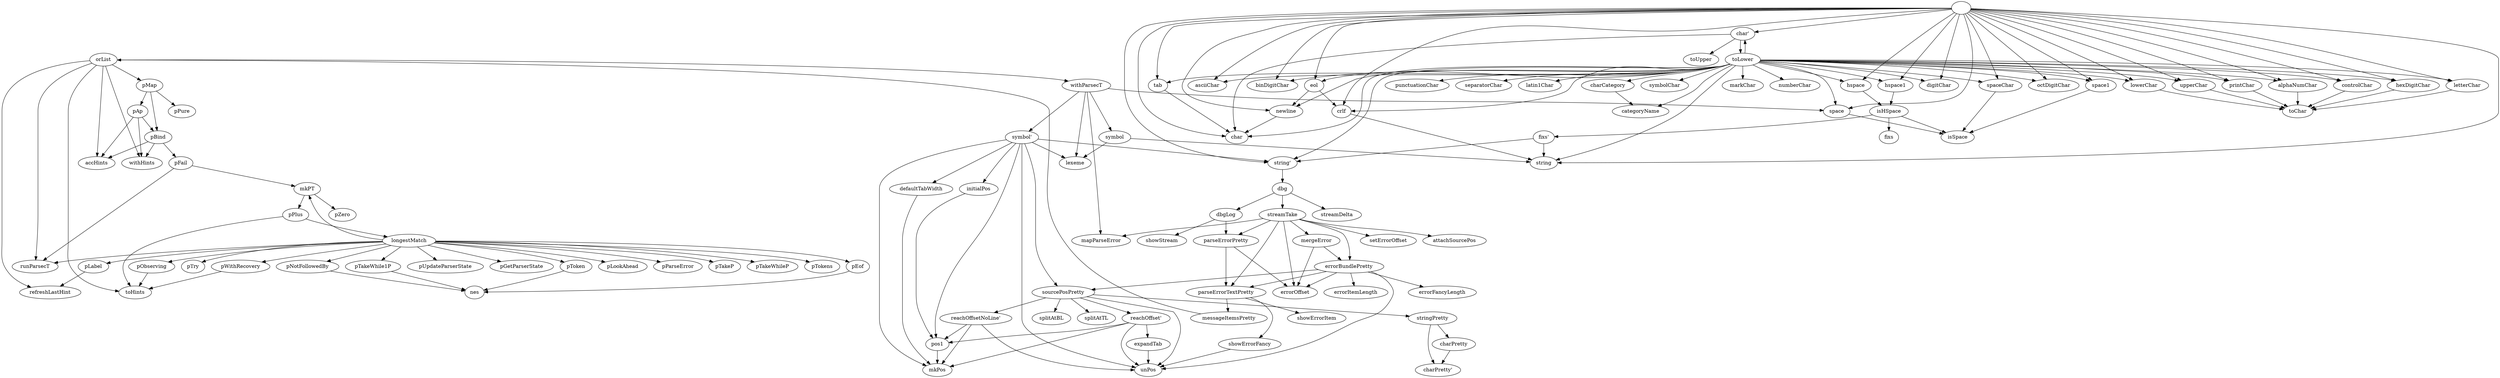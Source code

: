 strict digraph deps {
"accHints" [style=solid];
"alphaNumChar" [style=solid];
"asciiChar" [style=solid];
"attachSourcePos" [style=solid];
"binDigitChar" [style=solid];
"categoryName" [style=solid];
"char" [style=solid];
"charCategory" [style=solid];
"charPretty" [style=solid];
"charPretty\'" [style=solid];
"char\'" [style=solid];
"controlChar" [style=solid];
"crlf" [style=solid];
"dbg" [style=solid];
"dbgLog" [style=solid];
"defaultTabWidth" [style=solid];
"digitChar" [style=solid];
"eol" [style=solid];
"errorBundlePretty" [style=solid];
"errorFancyLength" [style=solid];
"errorItemLength" [style=solid];
"errorOffset" [style=solid];
"expandTab" [style=solid];
"fixs" [style=solid];
"fixs\'" [style=solid];
"hexDigitChar" [style=solid];
"hspace" [style=solid];
"hspace1" [style=solid];
"initialPos" [style=solid];
"isHSpace" [style=solid];
"isSpace" [style=solid];
"latin1Char" [style=solid];
"letterChar" [style=solid];
"lexeme" [style=solid];
"longestMatch" [style=solid];
"lowerChar" [style=solid];
"mapParseError" [style=solid];
"markChar" [style=solid];
"mergeError" [style=solid];
"messageItemsPretty" [style=solid];
"mkPT" [style=solid];
"mkPos" [style=solid];
"nes" [style=solid];
"newline" [style=solid];
"numberChar" [style=solid];
"octDigitChar" [style=solid];
"orList" [style=solid];
"pAp" [style=solid];
"pBind" [style=solid];
"pEof" [style=solid];
"pFail" [style=solid];
"pGetParserState" [style=solid];
"pLabel" [style=solid];
"pLookAhead" [style=solid];
"pMap" [style=solid];
"pNotFollowedBy" [style=solid];
"pObserving" [style=solid];
"pParseError" [style=solid];
"pPlus" [style=solid];
"pPure" [style=solid];
"pTakeP" [style=solid];
"pTakeWhile1P" [style=solid];
"pTakeWhileP" [style=solid];
"pToken" [style=solid];
"pTokens" [style=solid];
"pTry" [style=solid];
"pUpdateParserState" [style=solid];
"pWithRecovery" [style=solid];
"pZero" [style=solid];
"parseErrorPretty" [style=solid];
"parseErrorTextPretty" [style=solid];
"pos1" [style=solid];
"printChar" [style=solid];
"punctuationChar" [style=solid];
"reachOffsetNoLine\'" [style=solid];
"reachOffset\'" [style=solid];
"refreshLastHint" [style=solid];
"runParsecT" [style=solid];
"separatorChar" [style=solid];
"setErrorOffset" [style=solid];
"showErrorFancy" [style=solid];
"showErrorItem" [style=solid];
"showStream" [style=solid];
"sourcePosPretty" [style=solid];
"space" [style=solid];
"space1" [style=solid];
"spaceChar" [style=solid];
"splitAtBL" [style=solid];
"splitAtTL" [style=solid];
"streamDelta" [style=solid];
"streamTake" [style=solid];
"string" [style=solid];
"stringPretty" [style=solid];
"string\'" [style=solid];
"symbol" [style=solid];
"symbolChar" [style=solid];
"symbol\'" [style=solid];
"tab" [style=solid];
"toChar" [style=solid];
"toHints" [style=solid];
"toLower" [style=solid];
"toUpper" [style=solid];
"unPos" [style=solid];
"upperChar" [style=solid];
"withHints" [style=solid];
"withParsecT" [style=solid];
"" -> "alphaNumChar";
"" -> "asciiChar";
"" -> "binDigitChar";
"" -> "char";
"" -> "char\'";
"" -> "controlChar";
"" -> "crlf";
"" -> "digitChar";
"" -> "eol";
"" -> "hexDigitChar";
"" -> "hspace";
"" -> "hspace1";
"" -> "letterChar";
"" -> "lowerChar";
"" -> "newline";
"" -> "octDigitChar";
"" -> "printChar";
"" -> "space";
"" -> "space1";
"" -> "spaceChar";
"" -> "string";
"" -> "string\'";
"" -> "tab";
"" -> "upperChar";
"alphaNumChar" -> "toChar";
"charCategory" -> "categoryName";
"charPretty" -> "charPretty\'";
"char\'" -> "char";
"char\'" -> "toLower";
"char\'" -> "toUpper";
"controlChar" -> "toChar";
"crlf" -> "string";
"dbg" -> "dbgLog";
"dbg" -> "streamDelta";
"dbg" -> "streamTake";
"dbgLog" -> "parseErrorPretty";
"dbgLog" -> "showStream";
"defaultTabWidth" -> "mkPos";
"eol" -> "crlf";
"eol" -> "newline";
"errorBundlePretty" -> "errorFancyLength";
"errorBundlePretty" -> "errorItemLength";
"errorBundlePretty" -> "errorOffset";
"errorBundlePretty" -> "parseErrorTextPretty";
"errorBundlePretty" -> "sourcePosPretty";
"errorBundlePretty" -> "unPos";
"expandTab" -> "unPos";
"fixs\'" -> "string";
"fixs\'" -> "string\'";
"hexDigitChar" -> "toChar";
"hspace" -> "isHSpace";
"hspace1" -> "isHSpace";
"initialPos" -> "pos1";
"isHSpace" -> "fixs";
"isHSpace" -> "fixs\'";
"isHSpace" -> "isSpace";
"letterChar" -> "toChar";
"longestMatch" -> "mkPT";
"longestMatch" -> "pEof";
"longestMatch" -> "pGetParserState";
"longestMatch" -> "pLabel";
"longestMatch" -> "pLookAhead";
"longestMatch" -> "pNotFollowedBy";
"longestMatch" -> "pObserving";
"longestMatch" -> "pParseError";
"longestMatch" -> "pTakeP";
"longestMatch" -> "pTakeWhile1P";
"longestMatch" -> "pTakeWhileP";
"longestMatch" -> "pToken";
"longestMatch" -> "pTokens";
"longestMatch" -> "pTry";
"longestMatch" -> "pUpdateParserState";
"longestMatch" -> "pWithRecovery";
"longestMatch" -> "runParsecT";
"lowerChar" -> "toChar";
"mergeError" -> "errorBundlePretty";
"mergeError" -> "errorOffset";
"messageItemsPretty" -> "orList";
"mkPT" -> "pPlus";
"mkPT" -> "pZero";
"newline" -> "char";
"orList" -> "accHints";
"orList" -> "pMap";
"orList" -> "refreshLastHint";
"orList" -> "runParsecT";
"orList" -> "toHints";
"orList" -> "withHints";
"orList" -> "withParsecT";
"pAp" -> "accHints";
"pAp" -> "pBind";
"pAp" -> "withHints";
"pBind" -> "accHints";
"pBind" -> "pFail";
"pBind" -> "withHints";
"pEof" -> "nes";
"pFail" -> "mkPT";
"pFail" -> "runParsecT";
"pLabel" -> "refreshLastHint";
"pMap" -> "pAp";
"pMap" -> "pBind";
"pMap" -> "pPure";
"pNotFollowedBy" -> "nes";
"pObserving" -> "toHints";
"pPlus" -> "longestMatch";
"pPlus" -> "toHints";
"pTakeWhile1P" -> "nes";
"pToken" -> "nes";
"pWithRecovery" -> "toHints";
"parseErrorPretty" -> "errorOffset";
"parseErrorPretty" -> "parseErrorTextPretty";
"parseErrorTextPretty" -> "messageItemsPretty";
"parseErrorTextPretty" -> "showErrorFancy";
"parseErrorTextPretty" -> "showErrorItem";
"pos1" -> "mkPos";
"printChar" -> "toChar";
"reachOffsetNoLine\'" -> "mkPos";
"reachOffsetNoLine\'" -> "pos1";
"reachOffsetNoLine\'" -> "unPos";
"reachOffset\'" -> "expandTab";
"reachOffset\'" -> "mkPos";
"reachOffset\'" -> "pos1";
"reachOffset\'" -> "unPos";
"showErrorFancy" -> "unPos";
"sourcePosPretty" -> "reachOffsetNoLine\'";
"sourcePosPretty" -> "reachOffset\'";
"sourcePosPretty" -> "splitAtBL";
"sourcePosPretty" -> "splitAtTL";
"sourcePosPretty" -> "stringPretty";
"sourcePosPretty" -> "unPos";
"space" -> "isSpace";
"space1" -> "isSpace";
"spaceChar" -> "isSpace";
"streamTake" -> "attachSourcePos";
"streamTake" -> "errorBundlePretty";
"streamTake" -> "errorOffset";
"streamTake" -> "mapParseError";
"streamTake" -> "mergeError";
"streamTake" -> "parseErrorPretty";
"streamTake" -> "parseErrorTextPretty";
"streamTake" -> "setErrorOffset";
"stringPretty" -> "charPretty";
"stringPretty" -> "charPretty\'";
"string\'" -> "dbg";
"symbol" -> "lexeme";
"symbol" -> "string";
"symbol\'" -> "defaultTabWidth";
"symbol\'" -> "initialPos";
"symbol\'" -> "lexeme";
"symbol\'" -> "mkPos";
"symbol\'" -> "pos1";
"symbol\'" -> "sourcePosPretty";
"symbol\'" -> "string\'";
"symbol\'" -> "unPos";
"tab" -> "char";
"toLower" -> "alphaNumChar";
"toLower" -> "asciiChar";
"toLower" -> "binDigitChar";
"toLower" -> "categoryName";
"toLower" -> "char";
"toLower" -> "charCategory";
"toLower" -> "char\'";
"toLower" -> "controlChar";
"toLower" -> "crlf";
"toLower" -> "digitChar";
"toLower" -> "eol";
"toLower" -> "hexDigitChar";
"toLower" -> "hspace";
"toLower" -> "hspace1";
"toLower" -> "latin1Char";
"toLower" -> "letterChar";
"toLower" -> "lowerChar";
"toLower" -> "markChar";
"toLower" -> "newline";
"toLower" -> "numberChar";
"toLower" -> "octDigitChar";
"toLower" -> "printChar";
"toLower" -> "punctuationChar";
"toLower" -> "separatorChar";
"toLower" -> "space";
"toLower" -> "space1";
"toLower" -> "spaceChar";
"toLower" -> "string";
"toLower" -> "string\'";
"toLower" -> "symbolChar";
"toLower" -> "tab";
"toLower" -> "upperChar";
"upperChar" -> "toChar";
"withParsecT" -> "lexeme";
"withParsecT" -> "mapParseError";
"withParsecT" -> "space";
"withParsecT" -> "symbol";
"withParsecT" -> "symbol\'";
}
